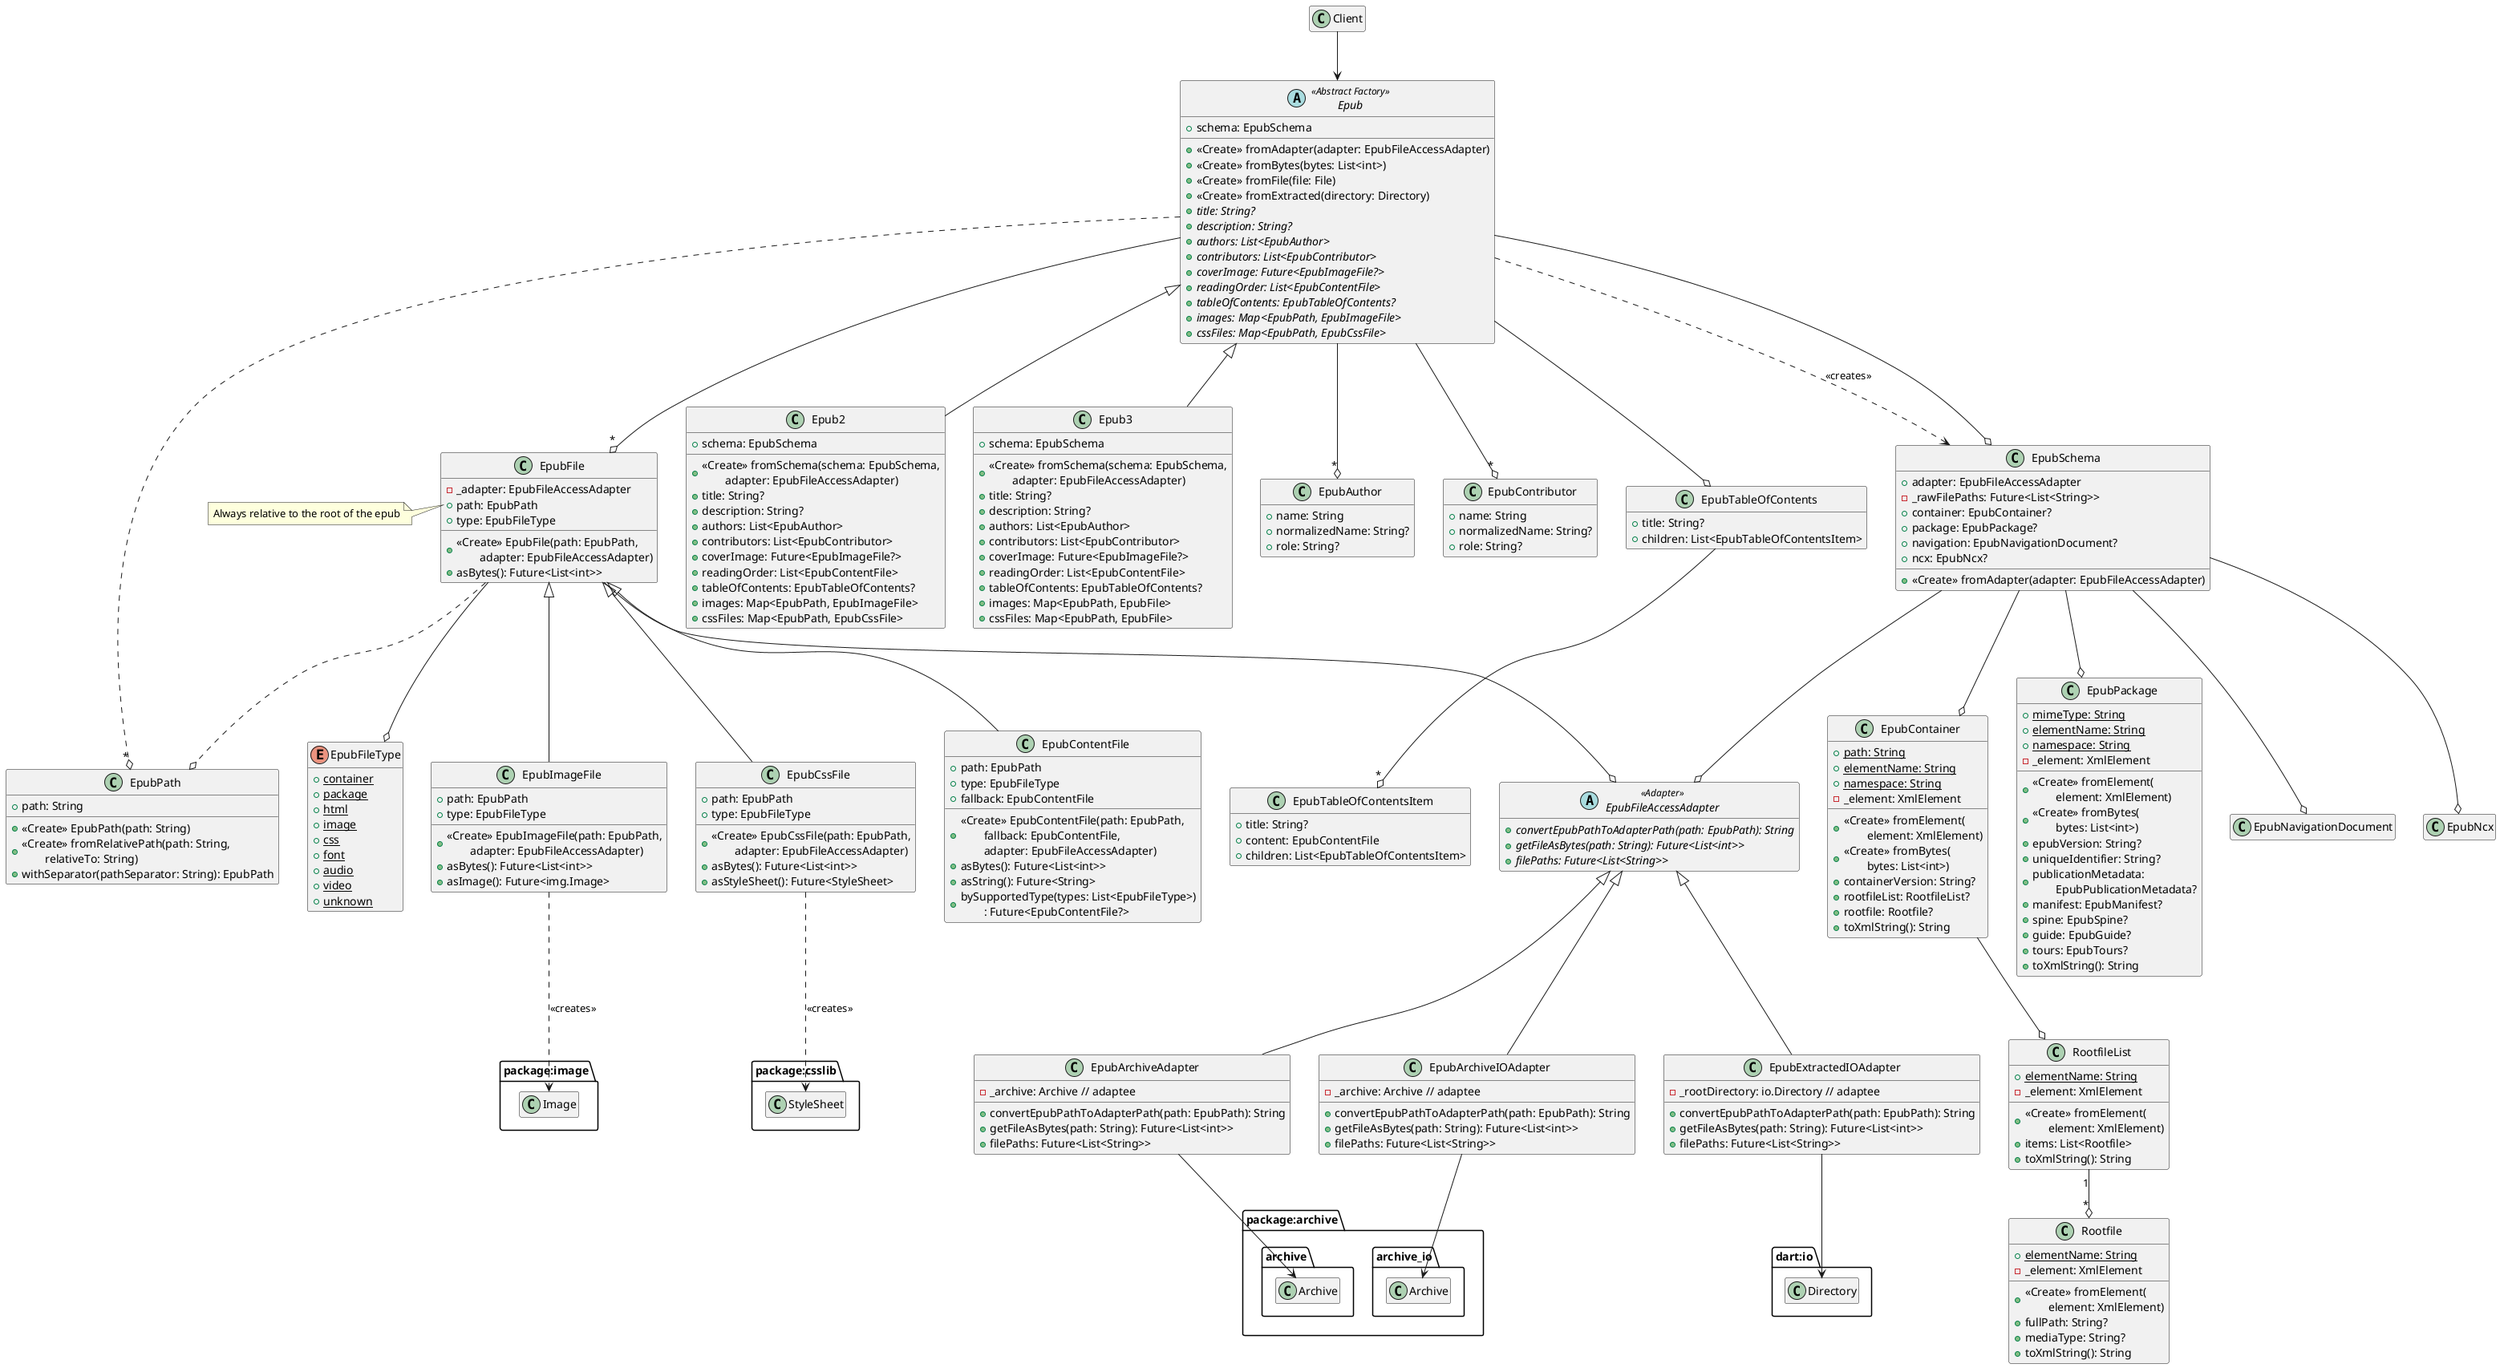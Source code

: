 @startuml PrototypeDesignClassDiagram
'skinparam linetype ortho
'skinparam backgroundColor transparent
'skinparam handwritten true
'skinparam monochrome true
'left to right direction
skinparam sequenceMessageAlign direction
hide empty members
hide empty description
'skinparam classAttributeIconSize 0
'skinparam style strictuml
'skinparam groupInheritance 4

class Client

'Convert Epub to abstract
abstract Epub <<Abstract Factory>> {
    +schema: EpubSchema
    +<<Create>> fromAdapter(adapter: EpubFileAccessAdapter)
    +<<Create>> fromBytes(bytes: List<int>)
    +<<Create>> fromFile(file: File)
    +<<Create>> fromExtracted(directory: Directory)
    +{abstract} {method} title: String?
    +{abstract} {method} description: String?
    +{abstract} {method} authors: List<EpubAuthor>
    +{abstract} {method} contributors: List<EpubContributor>
    +{abstract} {method} coverImage: Future<EpubImageFile?>
    +{abstract} {method} readingOrder: List<EpubContentFile>
    +{abstract} {method} tableOfContents: EpubTableOfContents?
    +{abstract} {method} images: Map<EpubPath, EpubImageFile>
    +{abstract} {method} cssFiles: Map<EpubPath, EpubCssFile>
}
Client --> Epub

class Epub2 extends Epub {
    +schema: EpubSchema
    +<<Create>> fromSchema(schema: EpubSchema,\n\tadapter: EpubFileAccessAdapter)
    +{method} title: String?
    +{method} description: String?
    +{method} authors: List<EpubAuthor>
    +{method} contributors: List<EpubContributor>
    +{method} coverImage: Future<EpubImageFile?>
    +{method} readingOrder: List<EpubContentFile>
    +{method} tableOfContents: EpubTableOfContents?
    +{method} images: Map<EpubPath, EpubImageFile>
    +{method} cssFiles: Map<EpubPath, EpubCssFile>
}

class Epub3 extends Epub {
    +schema: EpubSchema
    +<<Create>> fromSchema(schema: EpubSchema,\n\tadapter: EpubFileAccessAdapter)
    +{method} title: String?
    +{method} description: String?
    +{method} authors: List<EpubAuthor>
    +{method} contributors: List<EpubContributor>
    +{method} coverImage: Future<EpubImageFile?>
    +{method} readingOrder: List<EpubContentFile>
    +{method} tableOfContents: EpubTableOfContents?
    +{method} images: Map<EpubPath, EpubFile>
    +{method} cssFiles: Map<EpubPath, EpubFile>
}
class EpubAuthor {
    +{field} name: String
    +{field} normalizedName: String?
    +{field} role: String?
}
class EpubContributor {
    +{field} name: String
    +{field} normalizedName: String?
    +{field} role: String?
}
Epub --o "*" EpubAuthor
Epub --o "*" EpubContributor

class EpubTableOfContents {
    +{field} title: String?
    +{field} children: List<EpubTableOfContentsItem>
}
class EpubTableOfContentsItem {
    +{field} title: String?
    +{field} content: EpubContentFile
    +{field} children: List<EpubTableOfContentsItem>
}
Epub --o EpubTableOfContents
EpubTableOfContents --o "*" EpubTableOfContentsItem

'FILES

class EpubPath {
    +path: String
    +<<Create>> EpubPath(path: String)
    +<<Create>> fromRelativePath(path: String,\n\trelativeTo: String)
    +withSeparator(pathSeparator: String): EpubPath
}
Epub ..o "*" EpubPath

class EpubFile {
    -_adapter: EpubFileAccessAdapter
    +path: EpubPath
    +type: EpubFileType
    +<<Create>> EpubFile(path: EpubPath,\n\tadapter: EpubFileAccessAdapter)
    +asBytes(): Future<List<int>>
}
EpubFile ..o EpubPath
note left of EpubFile::path
    Always relative to the root of the epub
end note
EpubFile --o EpubFileAccessAdapter
Epub --o "*" EpubFile
enum EpubFileType {
    +{static} {field} container
    +{static} {field} package
    +{static} {field} html
    +{static} {field} image
    +{static} {field} css
    +{static} {field} font
    +{static} {field} audio
    +{static} {field} video
    +{static} {field} unknown
}
EpubFile --o EpubFileType

class EpubImageFile extends EpubFile {
    +path: EpubPath
    +type: EpubFileType
    +<<Create>> EpubImageFile(path: EpubPath,\n\tadapter: EpubFileAccessAdapter)
    +asBytes(): Future<List<int>>
    +asImage(): Future<img.Image>
}
EpubImageFile ..> "package:image.Image" : <<creates>>

class EpubCssFile extends EpubFile {
    +path: EpubPath
    +type: EpubFileType
    +<<Create>> EpubCssFile(path: EpubPath,\n\tadapter: EpubFileAccessAdapter)
    +asBytes(): Future<List<int>>
    +asStyleSheet(): Future<StyleSheet>
}
EpubCssFile ..> "package:csslib.StyleSheet" : <<creates>>

class EpubContentFile extends EpubFile {
    +path: EpubPath
    +type: EpubFileType
    +fallback: EpubContentFile
    +<<Create>> EpubContentFile(path: EpubPath,\n\tfallback: EpubContentFile,\n\tadapter: EpubFileAccessAdapter)
    +asBytes(): Future<List<int>>
    +asString(): Future<String>
    +bySupportedType(types: List<EpubFileType>)\n\t: Future<EpubContentFile?>
}


'DATA ACCESS ADAPTER
abstract EpubFileAccessAdapter <<Adapter>> {
    +{abstract} convertEpubPathToAdapterPath(path: EpubPath): String
    +{abstract} getFileAsBytes(path: String): Future<List<int>>
    +{abstract} {method} filePaths: Future<List<String>>
}

package "package:archive" as archive {
    namespace archive.archive {
        class Archive
    }

    namespace archive.archive_io {
        class Archive
    }
}

class EpubArchiveAdapter extends EpubFileAccessAdapter {
    -_archive: Archive // adaptee
    +convertEpubPathToAdapterPath(path: EpubPath): String
    +getFileAsBytes(path: String): Future<List<int>>
    +{method} filePaths: Future<List<String>>
}
EpubArchiveAdapter --> archive.archive.Archive
class EpubArchiveIOAdapter extends EpubFileAccessAdapter {
    -_archive: Archive // adaptee
    +convertEpubPathToAdapterPath(path: EpubPath): String
    +getFileAsBytes(path: String): Future<List<int>>
    +{method} filePaths: Future<List<String>>
}
EpubArchiveIOAdapter --> archive.archive_io.Archive

class EpubExtractedIOAdapter extends EpubFileAccessAdapter {
    -_rootDirectory: io.Directory // adaptee
    +convertEpubPathToAdapterPath(path: EpubPath): String
    +getFileAsBytes(path: String): Future<List<int>>
    +{method} filePaths: Future<List<String>>
}
EpubExtractedIOAdapter --> "dart:io.Directory"

'EPUB SCHEMA

class EpubSchema {
    +adapter: EpubFileAccessAdapter
    -_rawFilePaths: Future<List<String>>
    +container: EpubContainer?
    +package: EpubPackage?
    +navigation: EpubNavigationDocument?
    +ncx: EpubNcx?
    +<<Create>> fromAdapter(adapter: EpubFileAccessAdapter)
}
EpubSchema --o EpubFileAccessAdapter
class EpubNavigationDocument
class EpubNcx
EpubSchema --o EpubNavigationDocument
EpubSchema --o EpubNcx

Epub --o EpubSchema
Epub ..> EpubSchema : <<creates>>

class EpubContainer {
    +{static} path: String
    +{static} elementName: String
    +{static} namespace: String
    -_element: XmlElement
    +<<Create>> fromElement(\n\telement: XmlElement)
    +<<Create>> fromBytes(\n\tbytes: List<int>)
    +{method} containerVersion: String?
    +{method} rootfileList: RootfileList?
    +{method} rootfile: Rootfile?
    +toXmlString(): String
}
EpubSchema --o EpubContainer

class RootfileList {
    +{static} elementName: String
    -_element: XmlElement
    +<<Create>> fromElement(\n\telement: XmlElement)
    +{method} items: List<Rootfile>
    +toXmlString(): String
}
EpubContainer --o RootfileList

class Rootfile {
    +{static} elementName: String
    -_element: XmlElement
    +<<Create>> fromElement(\n\telement: XmlElement)
    +{method} fullPath: String?
    +{method} mediaType: String?
    +toXmlString(): String
}
RootfileList "1" --o "*" Rootfile

class "EpubPackage" as EpubPackage {
    +{static} mimeType: String
    +{static} elementName: String
    +{static} namespace: String
    -_element: XmlElement
    +<<Create>> fromElement(\n\telement: XmlElement)
    +<<Create>> fromBytes(\n\tbytes: List<int>)
    +{method} epubVersion: String?
    +{method} uniqueIdentifier: String?
    +{method} publicationMetadata:\n\tEpubPublicationMetadata?
    +{method} manifest: EpubManifest?
    +{method} spine: EpubSpine?
    +{method} guide: EpubGuide?
    +{method} tours: EpubTours?
    +toXmlString(): String
}
EpubSchema --o EpubPackage

@enduml